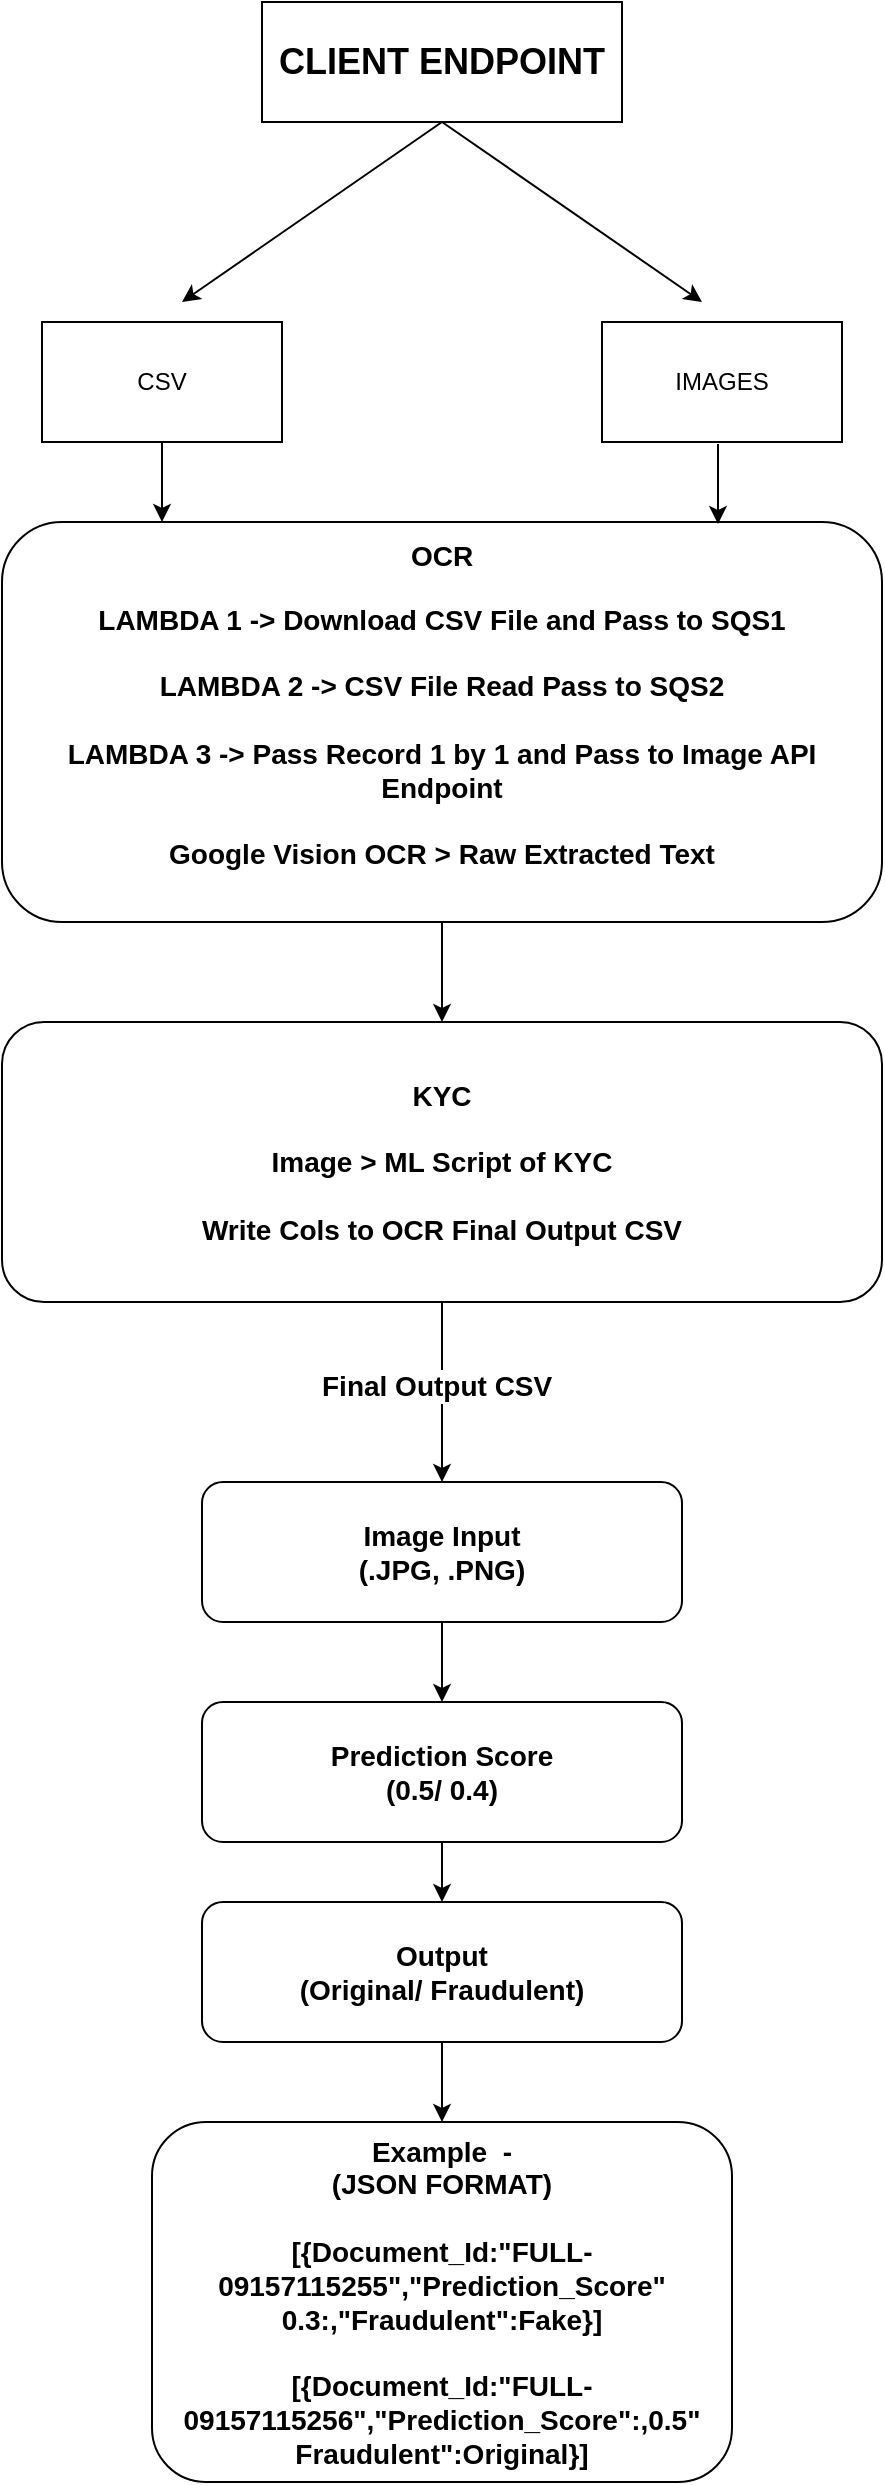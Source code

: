 <mxfile version="22.0.4" type="github">
  <diagram name="Page-1" id="dDQskJX8iZ86jDSLjyaD">
    <mxGraphModel dx="1434" dy="771" grid="1" gridSize="10" guides="1" tooltips="1" connect="1" arrows="1" fold="1" page="1" pageScale="1" pageWidth="827" pageHeight="1169" math="0" shadow="0">
      <root>
        <mxCell id="0" />
        <mxCell id="1" parent="0" />
        <mxCell id="YkBQX1AhAxlliPI_g7u4-1" value="&lt;h2&gt;CLIENT ENDPOINT&lt;/h2&gt;" style="rounded=0;whiteSpace=wrap;html=1;" parent="1" vertex="1">
          <mxGeometry x="310" y="20" width="180" height="60" as="geometry" />
        </mxCell>
        <mxCell id="YkBQX1AhAxlliPI_g7u4-2" value="" style="endArrow=classic;html=1;rounded=0;" parent="1" edge="1">
          <mxGeometry width="50" height="50" relative="1" as="geometry">
            <mxPoint x="400" y="80" as="sourcePoint" />
            <mxPoint x="270" y="170" as="targetPoint" />
          </mxGeometry>
        </mxCell>
        <mxCell id="YkBQX1AhAxlliPI_g7u4-4" value="" style="endArrow=classic;html=1;rounded=0;" parent="1" edge="1">
          <mxGeometry width="50" height="50" relative="1" as="geometry">
            <mxPoint x="400" y="80" as="sourcePoint" />
            <mxPoint x="530" y="170" as="targetPoint" />
          </mxGeometry>
        </mxCell>
        <mxCell id="ShjVHFg7I0nuSI6PbSU3-3" value="" style="edgeStyle=orthogonalEdgeStyle;rounded=0;orthogonalLoop=1;jettySize=auto;html=1;" edge="1" parent="1" source="YkBQX1AhAxlliPI_g7u4-5" target="YkBQX1AhAxlliPI_g7u4-7">
          <mxGeometry relative="1" as="geometry">
            <Array as="points">
              <mxPoint x="260" y="270" />
              <mxPoint x="260" y="270" />
            </Array>
          </mxGeometry>
        </mxCell>
        <mxCell id="YkBQX1AhAxlliPI_g7u4-5" value="CSV" style="rounded=0;whiteSpace=wrap;html=1;" parent="1" vertex="1">
          <mxGeometry x="200" y="180" width="120" height="60" as="geometry" />
        </mxCell>
        <mxCell id="YkBQX1AhAxlliPI_g7u4-6" value="IMAGES" style="rounded=0;whiteSpace=wrap;html=1;" parent="1" vertex="1">
          <mxGeometry x="480" y="180" width="120" height="60" as="geometry" />
        </mxCell>
        <mxCell id="RAYIBQayaERiTXWd_CFH-1" value="" style="edgeStyle=orthogonalEdgeStyle;rounded=0;orthogonalLoop=1;jettySize=auto;html=1;" parent="1" source="YkBQX1AhAxlliPI_g7u4-7" target="Iak-pNIgSSD7GhCGVcWT-4" edge="1">
          <mxGeometry relative="1" as="geometry" />
        </mxCell>
        <mxCell id="YkBQX1AhAxlliPI_g7u4-7" value="&lt;font style=&quot;&quot;&gt;&lt;b style=&quot;font-size: 14px;&quot;&gt;OCR&lt;br&gt;&lt;/b&gt;&lt;br&gt;&lt;b&gt;&lt;font style=&quot;font-size: 14px;&quot;&gt;LAMBDA 1 -&amp;gt; Download CSV File and Pass to SQS1&lt;br&gt;&lt;br&gt;LAMBDA 2 -&amp;gt; CSV File Read Pass to SQS2 &lt;br&gt;&lt;br&gt;LAMBDA 3 -&amp;gt; Pass Record 1 by 1 and Pass to Image API Endpoint &lt;br&gt;&lt;br&gt;Google Vision OCR &amp;gt; Raw Extracted Text&lt;/font&gt;&lt;/b&gt;&lt;br&gt;&lt;/font&gt;&lt;font style=&quot;&quot;&gt;&lt;div style=&quot;font-size: 14px;&quot;&gt;&lt;span style=&quot;background-color: initial;&quot;&gt;&lt;br&gt;&lt;/span&gt;&lt;/div&gt;&lt;/font&gt;" style="rounded=1;whiteSpace=wrap;html=1;align=center;" parent="1" vertex="1">
          <mxGeometry x="180" y="280" width="440" height="200" as="geometry" />
        </mxCell>
        <mxCell id="ShjVHFg7I0nuSI6PbSU3-6" value="" style="edgeStyle=orthogonalEdgeStyle;rounded=0;orthogonalLoop=1;jettySize=auto;html=1;entryX=0.5;entryY=0;entryDx=0;entryDy=0;" edge="1" parent="1" source="Iak-pNIgSSD7GhCGVcWT-4" target="ShjVHFg7I0nuSI6PbSU3-9">
          <mxGeometry relative="1" as="geometry">
            <mxPoint x="400" y="740" as="targetPoint" />
          </mxGeometry>
        </mxCell>
        <mxCell id="ShjVHFg7I0nuSI6PbSU3-8" value="&lt;font style=&quot;font-size: 14px;&quot;&gt;&lt;b&gt;Final Output CSV&amp;nbsp;&lt;/b&gt;&lt;/font&gt;" style="edgeLabel;html=1;align=center;verticalAlign=middle;resizable=0;points=[];" vertex="1" connectable="0" parent="ShjVHFg7I0nuSI6PbSU3-6">
          <mxGeometry x="-0.083" y="-1" relative="1" as="geometry">
            <mxPoint as="offset" />
          </mxGeometry>
        </mxCell>
        <mxCell id="Iak-pNIgSSD7GhCGVcWT-4" value="&lt;font style=&quot;font-size: 14px;&quot;&gt;&lt;b&gt;KYC&lt;br&gt;&lt;br&gt;Image &amp;gt; ML Script of KYC&lt;br&gt;&lt;br&gt;Write Cols to OCR Final Output CSV&lt;/b&gt;&lt;/font&gt;&lt;span style=&quot;font-size: 14px;&quot;&gt;&lt;b&gt;&lt;br&gt;&lt;/b&gt;&lt;/span&gt;" style="rounded=1;whiteSpace=wrap;html=1;align=center;" parent="1" vertex="1">
          <mxGeometry x="180" y="530" width="440" height="140" as="geometry" />
        </mxCell>
        <mxCell id="ShjVHFg7I0nuSI6PbSU3-4" value="" style="edgeStyle=orthogonalEdgeStyle;rounded=0;orthogonalLoop=1;jettySize=auto;html=1;" edge="1" parent="1">
          <mxGeometry relative="1" as="geometry">
            <mxPoint x="538" y="241" as="sourcePoint" />
            <mxPoint x="538" y="281" as="targetPoint" />
            <Array as="points">
              <mxPoint x="538" y="271" />
              <mxPoint x="538" y="271" />
            </Array>
          </mxGeometry>
        </mxCell>
        <mxCell id="ShjVHFg7I0nuSI6PbSU3-5" value="" style="whiteSpace=wrap;html=1;rounded=1;" vertex="1" parent="1">
          <mxGeometry x="340" y="790" width="120" as="geometry" />
        </mxCell>
        <mxCell id="ShjVHFg7I0nuSI6PbSU3-11" value="" style="edgeStyle=orthogonalEdgeStyle;rounded=0;orthogonalLoop=1;jettySize=auto;html=1;" edge="1" parent="1" source="ShjVHFg7I0nuSI6PbSU3-9" target="ShjVHFg7I0nuSI6PbSU3-10">
          <mxGeometry relative="1" as="geometry" />
        </mxCell>
        <mxCell id="ShjVHFg7I0nuSI6PbSU3-9" value="&lt;font style=&quot;font-size: 14px;&quot;&gt;&lt;b&gt;Image Input&lt;br&gt;(.JPG, .PNG)&lt;br&gt;&lt;/b&gt;&lt;/font&gt;" style="rounded=1;whiteSpace=wrap;html=1;align=center;" vertex="1" parent="1">
          <mxGeometry x="280" y="760" width="240" height="70" as="geometry" />
        </mxCell>
        <mxCell id="ShjVHFg7I0nuSI6PbSU3-13" value="" style="edgeStyle=orthogonalEdgeStyle;rounded=0;orthogonalLoop=1;jettySize=auto;html=1;" edge="1" parent="1" source="ShjVHFg7I0nuSI6PbSU3-10" target="ShjVHFg7I0nuSI6PbSU3-12">
          <mxGeometry relative="1" as="geometry" />
        </mxCell>
        <mxCell id="ShjVHFg7I0nuSI6PbSU3-10" value="&lt;font style=&quot;&quot;&gt;&lt;b&gt;&lt;font style=&quot;font-size: 14px;&quot;&gt;&lt;font style=&quot;&quot;&gt;Prediction Score&lt;br&gt;&lt;/font&gt;(0.5/ 0.4)&lt;/font&gt;&lt;/b&gt;&lt;br&gt;&lt;/font&gt;" style="rounded=1;whiteSpace=wrap;html=1;align=center;" vertex="1" parent="1">
          <mxGeometry x="280" y="870" width="240" height="70" as="geometry" />
        </mxCell>
        <mxCell id="ShjVHFg7I0nuSI6PbSU3-17" value="" style="edgeStyle=orthogonalEdgeStyle;rounded=0;orthogonalLoop=1;jettySize=auto;html=1;" edge="1" parent="1" source="ShjVHFg7I0nuSI6PbSU3-12" target="ShjVHFg7I0nuSI6PbSU3-16">
          <mxGeometry relative="1" as="geometry" />
        </mxCell>
        <mxCell id="ShjVHFg7I0nuSI6PbSU3-12" value="&lt;font style=&quot;&quot;&gt;&lt;b&gt;&lt;font style=&quot;font-size: 14px;&quot;&gt;Output&lt;br&gt;(Original/&amp;nbsp;&lt;span style=&quot;background-color: initial;&quot;&gt;Fraudulent&lt;/span&gt;)&lt;/font&gt;&lt;/b&gt;&lt;br&gt;&lt;/font&gt;" style="rounded=1;whiteSpace=wrap;html=1;align=center;" vertex="1" parent="1">
          <mxGeometry x="280" y="970" width="240" height="70" as="geometry" />
        </mxCell>
        <mxCell id="ShjVHFg7I0nuSI6PbSU3-16" value="&lt;font style=&quot;&quot;&gt;&lt;font style=&quot;font-size: 14px;&quot;&gt;&lt;b&gt;&lt;font style=&quot;&quot;&gt;Example&lt;/font&gt;&lt;/b&gt;&lt;b style=&quot;border-color: var(--border-color); background-color: rgb(255, 255, 255);&quot;&gt;&amp;nbsp;&lt;/b&gt;&lt;b&gt;&lt;font style=&quot;&quot;&gt;&amp;nbsp;-&lt;br&gt;(JSON FORMAT)&lt;br&gt;&lt;br&gt;[{Document_Id:&quot;FULL-09157115255&quot;,&quot;Prediction_Score&quot; 0.3:,&quot;Fraudulent&quot;:Fake}]&lt;br&gt;&lt;/font&gt;&lt;br&gt;[{Document_Id:&quot;FULL-09157115256&quot;,&quot;Prediction_Score&quot;:,0.5&quot;&lt;br&gt;Fraudulent&quot;:Original}]&lt;/b&gt;&lt;/font&gt;&lt;br&gt;&lt;/font&gt;" style="rounded=1;whiteSpace=wrap;html=1;align=center;" vertex="1" parent="1">
          <mxGeometry x="255" y="1080" width="290" height="180" as="geometry" />
        </mxCell>
      </root>
    </mxGraphModel>
  </diagram>
</mxfile>
